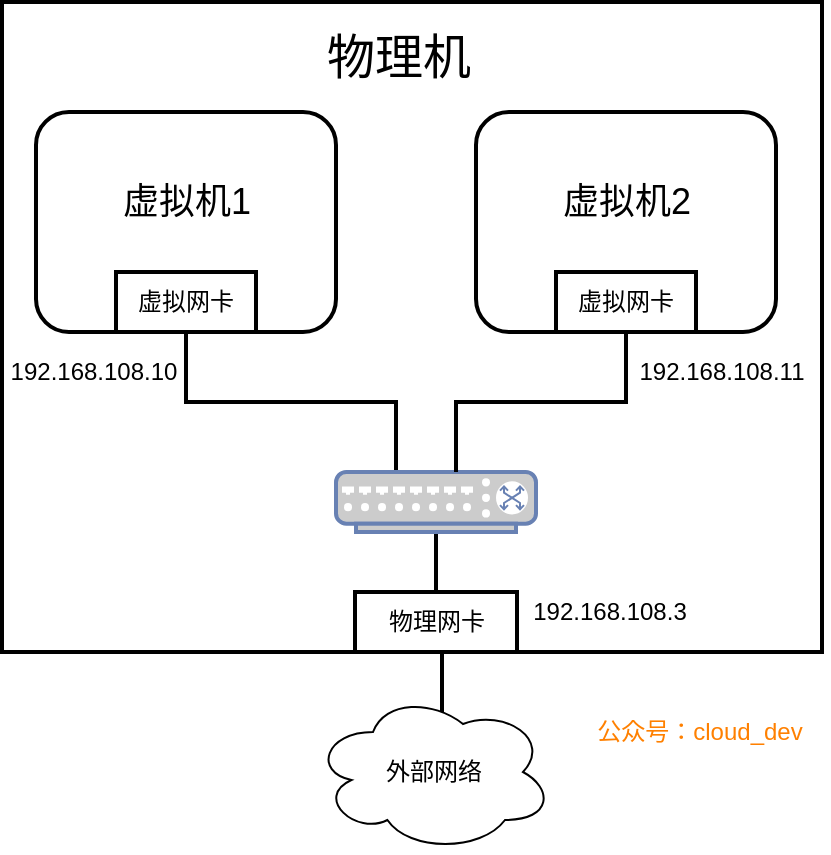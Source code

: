 <mxfile version="10.5.4" type="github"><diagram id="8bCDMuf32Qx7E4JXl-cL" name="Page-1"><mxGraphModel dx="1074" dy="535" grid="1" gridSize="10" guides="1" tooltips="1" connect="1" arrows="1" fold="1" page="1" pageScale="1" pageWidth="827" pageHeight="1169" math="0" shadow="0"><root><mxCell id="0"/><mxCell id="1" parent="0"/><mxCell id="pZ5T4244H2psUgwghlJ4-1" value="" style="rounded=0;whiteSpace=wrap;html=1;strokeWidth=2;" vertex="1" parent="1"><mxGeometry x="150" y="105" width="410" height="325" as="geometry"/></mxCell><mxCell id="pZ5T4244H2psUgwghlJ4-6" style="edgeStyle=orthogonalEdgeStyle;rounded=0;orthogonalLoop=1;jettySize=auto;html=1;exitX=0.5;exitY=1;exitDx=0;exitDy=0;strokeWidth=2;endArrow=none;endFill=0;" edge="1" parent="1" source="pZ5T4244H2psUgwghlJ4-3" target="pZ5T4244H2psUgwghlJ4-5"><mxGeometry relative="1" as="geometry"><Array as="points"><mxPoint x="242" y="305"/><mxPoint x="347" y="305"/></Array></mxGeometry></mxCell><mxCell id="pZ5T4244H2psUgwghlJ4-3" value="" style="rounded=1;whiteSpace=wrap;html=1;strokeWidth=2;" vertex="1" parent="1"><mxGeometry x="167" y="160" width="150" height="110" as="geometry"/></mxCell><mxCell id="pZ5T4244H2psUgwghlJ4-16" value="" style="edgeStyle=orthogonalEdgeStyle;rounded=0;orthogonalLoop=1;jettySize=auto;html=1;strokeWidth=2;entryX=0.5;entryY=0;entryDx=0;entryDy=0;endArrow=none;endFill=0;" edge="1" parent="1" source="pZ5T4244H2psUgwghlJ4-5" target="pZ5T4244H2psUgwghlJ4-14"><mxGeometry relative="1" as="geometry"><mxPoint x="367" y="450" as="targetPoint"/></mxGeometry></mxCell><mxCell id="pZ5T4244H2psUgwghlJ4-5" value="" style="fontColor=#0066CC;verticalAlign=top;verticalLabelPosition=bottom;labelPosition=center;align=center;html=1;outlineConnect=0;fillColor=#CCCCCC;strokeColor=#6881B3;gradientColor=none;gradientDirection=north;strokeWidth=2;shape=mxgraph.networks.switch;" vertex="1" parent="1"><mxGeometry x="317" y="340" width="100" height="30" as="geometry"/></mxCell><mxCell id="pZ5T4244H2psUgwghlJ4-7" value="虚拟网卡" style="rounded=0;whiteSpace=wrap;html=1;strokeWidth=2;" vertex="1" parent="1"><mxGeometry x="207" y="240" width="70" height="30" as="geometry"/></mxCell><mxCell id="pZ5T4244H2psUgwghlJ4-8" value="&lt;font style=&quot;font-size: 18px&quot;&gt;虚拟机1&lt;/font&gt;" style="text;html=1;strokeColor=none;fillColor=none;align=center;verticalAlign=middle;whiteSpace=wrap;rounded=0;" vertex="1" parent="1"><mxGeometry x="205.5" y="195" width="73" height="20" as="geometry"/></mxCell><mxCell id="pZ5T4244H2psUgwghlJ4-9" value="" style="rounded=1;whiteSpace=wrap;html=1;strokeWidth=2;" vertex="1" parent="1"><mxGeometry x="387" y="160" width="150" height="110" as="geometry"/></mxCell><mxCell id="pZ5T4244H2psUgwghlJ4-13" style="edgeStyle=orthogonalEdgeStyle;rounded=0;orthogonalLoop=1;jettySize=auto;html=1;exitX=0.5;exitY=1;exitDx=0;exitDy=0;strokeWidth=2;endArrow=none;endFill=0;" edge="1" parent="1" source="pZ5T4244H2psUgwghlJ4-10" target="pZ5T4244H2psUgwghlJ4-5"><mxGeometry relative="1" as="geometry"><Array as="points"><mxPoint x="462" y="305"/><mxPoint x="377" y="305"/></Array></mxGeometry></mxCell><mxCell id="pZ5T4244H2psUgwghlJ4-10" value="虚拟网卡" style="rounded=0;whiteSpace=wrap;html=1;strokeWidth=2;" vertex="1" parent="1"><mxGeometry x="427" y="240" width="70" height="30" as="geometry"/></mxCell><mxCell id="pZ5T4244H2psUgwghlJ4-11" value="&lt;font style=&quot;font-size: 18px&quot;&gt;虚拟机2&lt;/font&gt;" style="text;html=1;strokeColor=none;fillColor=none;align=center;verticalAlign=middle;whiteSpace=wrap;rounded=0;" vertex="1" parent="1"><mxGeometry x="425.5" y="195" width="73" height="20" as="geometry"/></mxCell><mxCell id="pZ5T4244H2psUgwghlJ4-12" value="&lt;font style=&quot;font-size: 24px&quot;&gt;物理机&lt;/font&gt;" style="text;html=1;strokeColor=none;fillColor=none;align=center;verticalAlign=middle;whiteSpace=wrap;rounded=0;" vertex="1" parent="1"><mxGeometry x="305.5" y="123" width="85" height="20" as="geometry"/></mxCell><mxCell id="pZ5T4244H2psUgwghlJ4-17" style="edgeStyle=orthogonalEdgeStyle;rounded=0;orthogonalLoop=1;jettySize=auto;html=1;exitX=0.5;exitY=1;exitDx=0;exitDy=0;endArrow=none;endFill=0;strokeWidth=2;" edge="1" parent="1" source="pZ5T4244H2psUgwghlJ4-14"><mxGeometry relative="1" as="geometry"><mxPoint x="370" y="460" as="targetPoint"/><Array as="points"/></mxGeometry></mxCell><mxCell id="pZ5T4244H2psUgwghlJ4-14" value="物理网卡" style="rounded=0;whiteSpace=wrap;html=1;strokeWidth=2;" vertex="1" parent="1"><mxGeometry x="326.5" y="400" width="81" height="30" as="geometry"/></mxCell><mxCell id="pZ5T4244H2psUgwghlJ4-18" value="外部网络" style="ellipse;shape=cloud;whiteSpace=wrap;html=1;" vertex="1" parent="1"><mxGeometry x="305.5" y="450" width="120" height="80" as="geometry"/></mxCell><mxCell id="pZ5T4244H2psUgwghlJ4-19" value="&lt;font color=&quot;#ff8000&quot;&gt;公众号：cloud_dev&lt;/font&gt;" style="text;html=1;strokeColor=none;fillColor=none;align=center;verticalAlign=middle;whiteSpace=wrap;rounded=0;" vertex="1" parent="1"><mxGeometry x="433.5" y="460" width="130" height="20" as="geometry"/></mxCell><mxCell id="pZ5T4244H2psUgwghlJ4-20" value="192.168.108.10" style="text;html=1;strokeColor=none;fillColor=none;align=center;verticalAlign=middle;whiteSpace=wrap;rounded=0;" vertex="1" parent="1"><mxGeometry x="176" y="280" width="40" height="20" as="geometry"/></mxCell><mxCell id="pZ5T4244H2psUgwghlJ4-21" value="192.168.108.11" style="text;html=1;strokeColor=none;fillColor=none;align=center;verticalAlign=middle;whiteSpace=wrap;rounded=0;" vertex="1" parent="1"><mxGeometry x="490" y="280" width="40" height="20" as="geometry"/></mxCell><mxCell id="pZ5T4244H2psUgwghlJ4-22" value="192.168.108.3" style="text;html=1;strokeColor=none;fillColor=none;align=center;verticalAlign=middle;whiteSpace=wrap;rounded=0;" vertex="1" parent="1"><mxGeometry x="433.5" y="400" width="40" height="20" as="geometry"/></mxCell></root></mxGraphModel></diagram></mxfile>